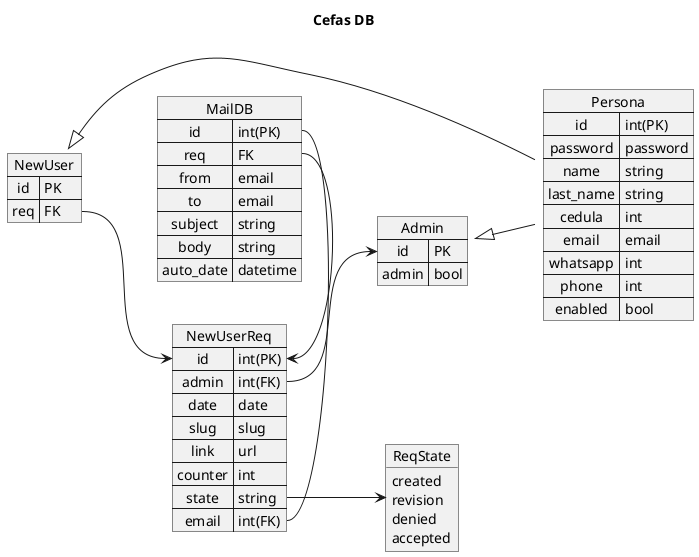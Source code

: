 @startuml
title Cefas DB
left to right direction
map NewUserReq {
id => int(PK)
admin => int(FK)
date => date
slug => slug
link => url
counter => int
state => string
email => int(FK)
}
object ReqState {
created
revision
denied
accepted
}
NewUserReq::state --> ReqState
map MailDB {
 id => int(PK)
 req => FK
 from => email
 to => email
 subject => string
 body => string
 auto_date => datetime
}
map NewUser {
 id => PK
 req => FK
}
map Persona {
 id => int(PK)
 password => password
 name => string
 last_name => string
 cedula => int
 email => email
 whatsapp => int
 phone => int
 enabled => bool
}
NewUser::req --> NewUserReq::id
NewUser <|-- Persona
map Admin {
id => PK
admin => bool
}
NewUserReq::email -right- MailDB::id
Admin <|-- Persona
NewUserReq::admin --> Admin::id
MailDB::req --> NewUserReq::id
@enduml

